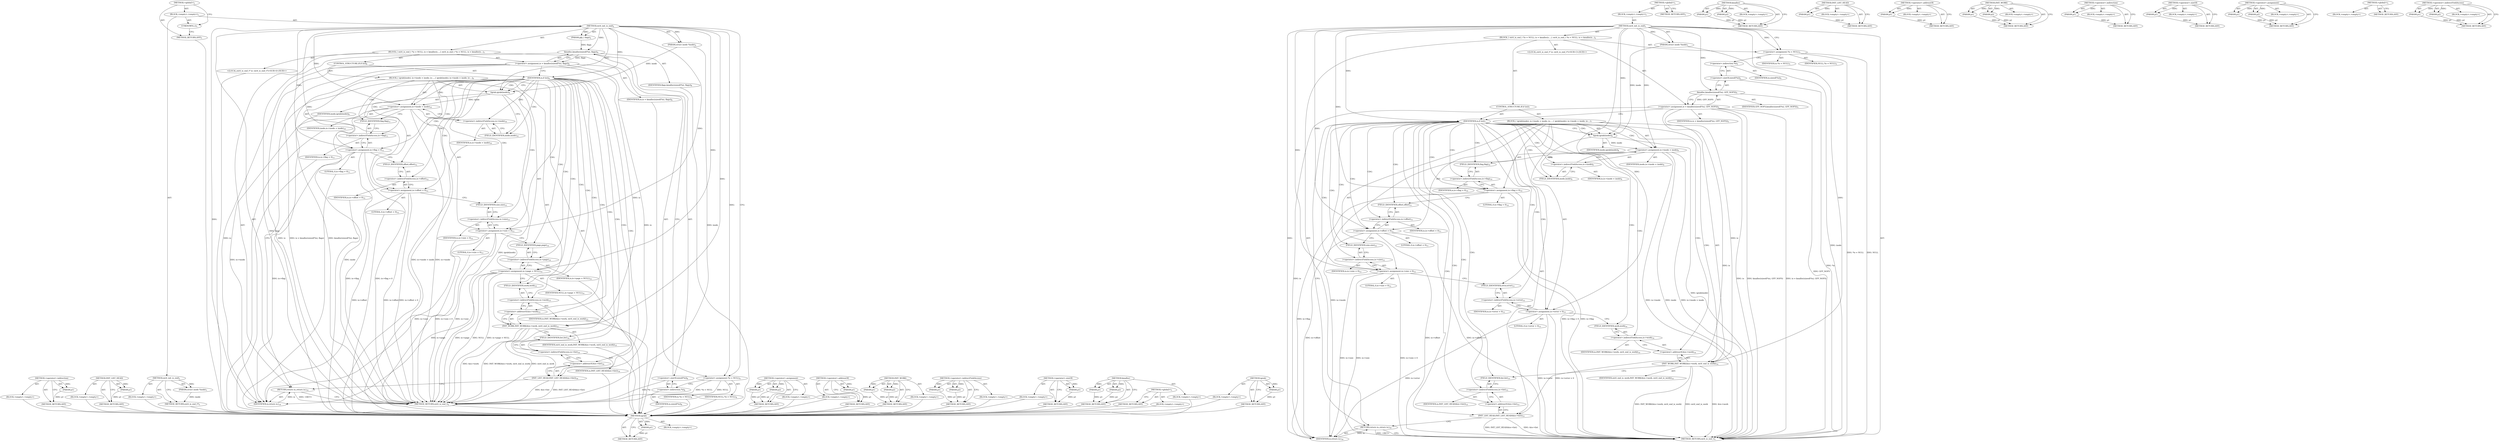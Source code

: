 digraph "igrab" {
vulnerable_106 [label=<(METHOD,igrab)>];
vulnerable_107 [label=<(PARAM,p1)>];
vulnerable_108 [label=<(BLOCK,&lt;empty&gt;,&lt;empty&gt;)>];
vulnerable_109 [label=<(METHOD_RETURN,ANY)>];
vulnerable_6 [label=<(METHOD,&lt;global&gt;)<SUB>1</SUB>>];
vulnerable_7 [label=<(BLOCK,&lt;empty&gt;,&lt;empty&gt;)<SUB>1</SUB>>];
vulnerable_8 [label=<(METHOD,ext4_init_io_end)<SUB>1</SUB>>];
vulnerable_9 [label=<(PARAM,struct inode *inode)<SUB>1</SUB>>];
vulnerable_10 [label=<(BLOCK,{
 	ext4_io_end_t *io = NULL;
 
	io = kmalloc(s...,{
 	ext4_io_end_t *io = NULL;
 
	io = kmalloc(s...)<SUB>2</SUB>>];
vulnerable_11 [label="<(LOCAL,ext4_io_end_t* io: ext4_io_end_t*)<SUB>3</SUB>>"];
vulnerable_12 [label=<(&lt;operator&gt;.assignment,*io = NULL)<SUB>3</SUB>>];
vulnerable_13 [label=<(IDENTIFIER,io,*io = NULL)<SUB>3</SUB>>];
vulnerable_14 [label=<(IDENTIFIER,NULL,*io = NULL)<SUB>3</SUB>>];
vulnerable_15 [label=<(&lt;operator&gt;.assignment,io = kmalloc(sizeof(*io), GFP_NOFS))<SUB>5</SUB>>];
vulnerable_16 [label=<(IDENTIFIER,io,io = kmalloc(sizeof(*io), GFP_NOFS))<SUB>5</SUB>>];
vulnerable_17 [label=<(kmalloc,kmalloc(sizeof(*io), GFP_NOFS))<SUB>5</SUB>>];
vulnerable_18 [label=<(&lt;operator&gt;.sizeOf,sizeof(*io))<SUB>5</SUB>>];
vulnerable_19 [label=<(&lt;operator&gt;.indirection,*io)<SUB>5</SUB>>];
vulnerable_20 [label=<(IDENTIFIER,io,sizeof(*io))<SUB>5</SUB>>];
vulnerable_21 [label=<(IDENTIFIER,GFP_NOFS,kmalloc(sizeof(*io), GFP_NOFS))<SUB>5</SUB>>];
vulnerable_22 [label=<(CONTROL_STRUCTURE,IF,if (io))<SUB>7</SUB>>];
vulnerable_23 [label=<(IDENTIFIER,io,if (io))<SUB>7</SUB>>];
vulnerable_24 [label=<(BLOCK,{
 		igrab(inode);
 		io-&gt;inode = inode;
 		io-...,{
 		igrab(inode);
 		io-&gt;inode = inode;
 		io-...)<SUB>7</SUB>>];
vulnerable_25 [label=<(igrab,igrab(inode))<SUB>8</SUB>>];
vulnerable_26 [label=<(IDENTIFIER,inode,igrab(inode))<SUB>8</SUB>>];
vulnerable_27 [label=<(&lt;operator&gt;.assignment,io-&gt;inode = inode)<SUB>9</SUB>>];
vulnerable_28 [label=<(&lt;operator&gt;.indirectFieldAccess,io-&gt;inode)<SUB>9</SUB>>];
vulnerable_29 [label=<(IDENTIFIER,io,io-&gt;inode = inode)<SUB>9</SUB>>];
vulnerable_30 [label=<(FIELD_IDENTIFIER,inode,inode)<SUB>9</SUB>>];
vulnerable_31 [label=<(IDENTIFIER,inode,io-&gt;inode = inode)<SUB>9</SUB>>];
vulnerable_32 [label=<(&lt;operator&gt;.assignment,io-&gt;flag = 0)<SUB>10</SUB>>];
vulnerable_33 [label=<(&lt;operator&gt;.indirectFieldAccess,io-&gt;flag)<SUB>10</SUB>>];
vulnerable_34 [label=<(IDENTIFIER,io,io-&gt;flag = 0)<SUB>10</SUB>>];
vulnerable_35 [label=<(FIELD_IDENTIFIER,flag,flag)<SUB>10</SUB>>];
vulnerable_36 [label=<(LITERAL,0,io-&gt;flag = 0)<SUB>10</SUB>>];
vulnerable_37 [label=<(&lt;operator&gt;.assignment,io-&gt;offset = 0)<SUB>11</SUB>>];
vulnerable_38 [label=<(&lt;operator&gt;.indirectFieldAccess,io-&gt;offset)<SUB>11</SUB>>];
vulnerable_39 [label=<(IDENTIFIER,io,io-&gt;offset = 0)<SUB>11</SUB>>];
vulnerable_40 [label=<(FIELD_IDENTIFIER,offset,offset)<SUB>11</SUB>>];
vulnerable_41 [label=<(LITERAL,0,io-&gt;offset = 0)<SUB>11</SUB>>];
vulnerable_42 [label=<(&lt;operator&gt;.assignment,io-&gt;size = 0)<SUB>12</SUB>>];
vulnerable_43 [label=<(&lt;operator&gt;.indirectFieldAccess,io-&gt;size)<SUB>12</SUB>>];
vulnerable_44 [label=<(IDENTIFIER,io,io-&gt;size = 0)<SUB>12</SUB>>];
vulnerable_45 [label=<(FIELD_IDENTIFIER,size,size)<SUB>12</SUB>>];
vulnerable_46 [label=<(LITERAL,0,io-&gt;size = 0)<SUB>12</SUB>>];
vulnerable_47 [label=<(&lt;operator&gt;.assignment,io-&gt;error = 0)<SUB>13</SUB>>];
vulnerable_48 [label=<(&lt;operator&gt;.indirectFieldAccess,io-&gt;error)<SUB>13</SUB>>];
vulnerable_49 [label=<(IDENTIFIER,io,io-&gt;error = 0)<SUB>13</SUB>>];
vulnerable_50 [label=<(FIELD_IDENTIFIER,error,error)<SUB>13</SUB>>];
vulnerable_51 [label=<(LITERAL,0,io-&gt;error = 0)<SUB>13</SUB>>];
vulnerable_52 [label=<(INIT_WORK,INIT_WORK(&amp;io-&gt;work, ext4_end_io_work))<SUB>14</SUB>>];
vulnerable_53 [label=<(&lt;operator&gt;.addressOf,&amp;io-&gt;work)<SUB>14</SUB>>];
vulnerable_54 [label=<(&lt;operator&gt;.indirectFieldAccess,io-&gt;work)<SUB>14</SUB>>];
vulnerable_55 [label=<(IDENTIFIER,io,INIT_WORK(&amp;io-&gt;work, ext4_end_io_work))<SUB>14</SUB>>];
vulnerable_56 [label=<(FIELD_IDENTIFIER,work,work)<SUB>14</SUB>>];
vulnerable_57 [label=<(IDENTIFIER,ext4_end_io_work,INIT_WORK(&amp;io-&gt;work, ext4_end_io_work))<SUB>14</SUB>>];
vulnerable_58 [label=<(INIT_LIST_HEAD,INIT_LIST_HEAD(&amp;io-&gt;list))<SUB>15</SUB>>];
vulnerable_59 [label=<(&lt;operator&gt;.addressOf,&amp;io-&gt;list)<SUB>15</SUB>>];
vulnerable_60 [label=<(&lt;operator&gt;.indirectFieldAccess,io-&gt;list)<SUB>15</SUB>>];
vulnerable_61 [label=<(IDENTIFIER,io,INIT_LIST_HEAD(&amp;io-&gt;list))<SUB>15</SUB>>];
vulnerable_62 [label=<(FIELD_IDENTIFIER,list,list)<SUB>15</SUB>>];
vulnerable_63 [label=<(RETURN,return io;,return io;)<SUB>18</SUB>>];
vulnerable_64 [label=<(IDENTIFIER,io,return io;)<SUB>18</SUB>>];
vulnerable_65 [label=<(METHOD_RETURN,ext4_io_end_t)<SUB>1</SUB>>];
vulnerable_67 [label=<(METHOD_RETURN,ANY)<SUB>1</SUB>>];
vulnerable_93 [label=<(METHOD,kmalloc)>];
vulnerable_94 [label=<(PARAM,p1)>];
vulnerable_95 [label=<(PARAM,p2)>];
vulnerable_96 [label=<(BLOCK,&lt;empty&gt;,&lt;empty&gt;)>];
vulnerable_97 [label=<(METHOD_RETURN,ANY)>];
vulnerable_124 [label=<(METHOD,INIT_LIST_HEAD)>];
vulnerable_125 [label=<(PARAM,p1)>];
vulnerable_126 [label=<(BLOCK,&lt;empty&gt;,&lt;empty&gt;)>];
vulnerable_127 [label=<(METHOD_RETURN,ANY)>];
vulnerable_120 [label=<(METHOD,&lt;operator&gt;.addressOf)>];
vulnerable_121 [label=<(PARAM,p1)>];
vulnerable_122 [label=<(BLOCK,&lt;empty&gt;,&lt;empty&gt;)>];
vulnerable_123 [label=<(METHOD_RETURN,ANY)>];
vulnerable_115 [label=<(METHOD,INIT_WORK)>];
vulnerable_116 [label=<(PARAM,p1)>];
vulnerable_117 [label=<(PARAM,p2)>];
vulnerable_118 [label=<(BLOCK,&lt;empty&gt;,&lt;empty&gt;)>];
vulnerable_119 [label=<(METHOD_RETURN,ANY)>];
vulnerable_102 [label=<(METHOD,&lt;operator&gt;.indirection)>];
vulnerable_103 [label=<(PARAM,p1)>];
vulnerable_104 [label=<(BLOCK,&lt;empty&gt;,&lt;empty&gt;)>];
vulnerable_105 [label=<(METHOD_RETURN,ANY)>];
vulnerable_98 [label=<(METHOD,&lt;operator&gt;.sizeOf)>];
vulnerable_99 [label=<(PARAM,p1)>];
vulnerable_100 [label=<(BLOCK,&lt;empty&gt;,&lt;empty&gt;)>];
vulnerable_101 [label=<(METHOD_RETURN,ANY)>];
vulnerable_88 [label=<(METHOD,&lt;operator&gt;.assignment)>];
vulnerable_89 [label=<(PARAM,p1)>];
vulnerable_90 [label=<(PARAM,p2)>];
vulnerable_91 [label=<(BLOCK,&lt;empty&gt;,&lt;empty&gt;)>];
vulnerable_92 [label=<(METHOD_RETURN,ANY)>];
vulnerable_82 [label=<(METHOD,&lt;global&gt;)<SUB>1</SUB>>];
vulnerable_83 [label=<(BLOCK,&lt;empty&gt;,&lt;empty&gt;)>];
vulnerable_84 [label=<(METHOD_RETURN,ANY)>];
vulnerable_110 [label=<(METHOD,&lt;operator&gt;.indirectFieldAccess)>];
vulnerable_111 [label=<(PARAM,p1)>];
vulnerable_112 [label=<(PARAM,p2)>];
vulnerable_113 [label=<(BLOCK,&lt;empty&gt;,&lt;empty&gt;)>];
vulnerable_114 [label=<(METHOD_RETURN,ANY)>];
fixed_111 [label=<(METHOD,&lt;operator&gt;.indirection)>];
fixed_112 [label=<(PARAM,p1)>];
fixed_113 [label=<(BLOCK,&lt;empty&gt;,&lt;empty&gt;)>];
fixed_114 [label=<(METHOD_RETURN,ANY)>];
fixed_133 [label=<(METHOD,INIT_LIST_HEAD)>];
fixed_134 [label=<(PARAM,p1)>];
fixed_135 [label=<(BLOCK,&lt;empty&gt;,&lt;empty&gt;)>];
fixed_136 [label=<(METHOD_RETURN,ANY)>];
fixed_6 [label=<(METHOD,&lt;global&gt;)<SUB>1</SUB>>];
fixed_7 [label=<(BLOCK,&lt;empty&gt;,&lt;empty&gt;)<SUB>1</SUB>>];
fixed_8 [label=<(METHOD,ext4_init_io_end)<SUB>1</SUB>>];
fixed_9 [label=<(PARAM,struct inode *inode)<SUB>1</SUB>>];
fixed_10 [label=<(BLOCK,&lt;empty&gt;,&lt;empty&gt;)>];
fixed_11 [label=<(METHOD_RETURN,ext4_io_end_t*)<SUB>1</SUB>>];
fixed_13 [label=<(UNKNOWN,),))<SUB>1</SUB>>];
fixed_14 [label=<(METHOD,ext4_init_io_end)<SUB>2</SUB>>];
fixed_15 [label=<(PARAM,struct inode *inode)<SUB>2</SUB>>];
fixed_16 [label=<(PARAM,gfp_t flags)<SUB>2</SUB>>];
fixed_17 [label=<(BLOCK,{
 	ext4_io_end_t *io = NULL;
 
	io = kmalloc(s...,{
 	ext4_io_end_t *io = NULL;
 
	io = kmalloc(s...)<SUB>3</SUB>>];
fixed_18 [label="<(LOCAL,ext4_io_end_t* io: ext4_io_end_t*)<SUB>4</SUB>>"];
fixed_19 [label=<(&lt;operator&gt;.assignment,*io = NULL)<SUB>4</SUB>>];
fixed_20 [label=<(IDENTIFIER,io,*io = NULL)<SUB>4</SUB>>];
fixed_21 [label=<(IDENTIFIER,NULL,*io = NULL)<SUB>4</SUB>>];
fixed_22 [label=<(&lt;operator&gt;.assignment,io = kmalloc(sizeof(*io), flags))<SUB>6</SUB>>];
fixed_23 [label=<(IDENTIFIER,io,io = kmalloc(sizeof(*io), flags))<SUB>6</SUB>>];
fixed_24 [label=<(kmalloc,kmalloc(sizeof(*io), flags))<SUB>6</SUB>>];
fixed_25 [label=<(&lt;operator&gt;.sizeOf,sizeof(*io))<SUB>6</SUB>>];
fixed_26 [label=<(&lt;operator&gt;.indirection,*io)<SUB>6</SUB>>];
fixed_27 [label=<(IDENTIFIER,io,sizeof(*io))<SUB>6</SUB>>];
fixed_28 [label=<(IDENTIFIER,flags,kmalloc(sizeof(*io), flags))<SUB>6</SUB>>];
fixed_29 [label=<(CONTROL_STRUCTURE,IF,if (io))<SUB>8</SUB>>];
fixed_30 [label=<(IDENTIFIER,io,if (io))<SUB>8</SUB>>];
fixed_31 [label=<(BLOCK,{
 		igrab(inode);
 		io-&gt;inode = inode;
 		io-...,{
 		igrab(inode);
 		io-&gt;inode = inode;
 		io-...)<SUB>8</SUB>>];
fixed_32 [label=<(igrab,igrab(inode))<SUB>9</SUB>>];
fixed_33 [label=<(IDENTIFIER,inode,igrab(inode))<SUB>9</SUB>>];
fixed_34 [label=<(&lt;operator&gt;.assignment,io-&gt;inode = inode)<SUB>10</SUB>>];
fixed_35 [label=<(&lt;operator&gt;.indirectFieldAccess,io-&gt;inode)<SUB>10</SUB>>];
fixed_36 [label=<(IDENTIFIER,io,io-&gt;inode = inode)<SUB>10</SUB>>];
fixed_37 [label=<(FIELD_IDENTIFIER,inode,inode)<SUB>10</SUB>>];
fixed_38 [label=<(IDENTIFIER,inode,io-&gt;inode = inode)<SUB>10</SUB>>];
fixed_39 [label=<(&lt;operator&gt;.assignment,io-&gt;flag = 0)<SUB>11</SUB>>];
fixed_40 [label=<(&lt;operator&gt;.indirectFieldAccess,io-&gt;flag)<SUB>11</SUB>>];
fixed_41 [label=<(IDENTIFIER,io,io-&gt;flag = 0)<SUB>11</SUB>>];
fixed_42 [label=<(FIELD_IDENTIFIER,flag,flag)<SUB>11</SUB>>];
fixed_43 [label=<(LITERAL,0,io-&gt;flag = 0)<SUB>11</SUB>>];
fixed_44 [label=<(&lt;operator&gt;.assignment,io-&gt;offset = 0)<SUB>12</SUB>>];
fixed_45 [label=<(&lt;operator&gt;.indirectFieldAccess,io-&gt;offset)<SUB>12</SUB>>];
fixed_46 [label=<(IDENTIFIER,io,io-&gt;offset = 0)<SUB>12</SUB>>];
fixed_47 [label=<(FIELD_IDENTIFIER,offset,offset)<SUB>12</SUB>>];
fixed_48 [label=<(LITERAL,0,io-&gt;offset = 0)<SUB>12</SUB>>];
fixed_49 [label=<(&lt;operator&gt;.assignment,io-&gt;size = 0)<SUB>13</SUB>>];
fixed_50 [label=<(&lt;operator&gt;.indirectFieldAccess,io-&gt;size)<SUB>13</SUB>>];
fixed_51 [label=<(IDENTIFIER,io,io-&gt;size = 0)<SUB>13</SUB>>];
fixed_52 [label=<(FIELD_IDENTIFIER,size,size)<SUB>13</SUB>>];
fixed_53 [label=<(LITERAL,0,io-&gt;size = 0)<SUB>13</SUB>>];
fixed_54 [label=<(&lt;operator&gt;.assignment,io-&gt;page = NULL)<SUB>14</SUB>>];
fixed_55 [label=<(&lt;operator&gt;.indirectFieldAccess,io-&gt;page)<SUB>14</SUB>>];
fixed_56 [label=<(IDENTIFIER,io,io-&gt;page = NULL)<SUB>14</SUB>>];
fixed_57 [label=<(FIELD_IDENTIFIER,page,page)<SUB>14</SUB>>];
fixed_58 [label=<(IDENTIFIER,NULL,io-&gt;page = NULL)<SUB>14</SUB>>];
fixed_59 [label=<(INIT_WORK,INIT_WORK(&amp;io-&gt;work, ext4_end_io_work))<SUB>15</SUB>>];
fixed_60 [label=<(&lt;operator&gt;.addressOf,&amp;io-&gt;work)<SUB>15</SUB>>];
fixed_61 [label=<(&lt;operator&gt;.indirectFieldAccess,io-&gt;work)<SUB>15</SUB>>];
fixed_62 [label=<(IDENTIFIER,io,INIT_WORK(&amp;io-&gt;work, ext4_end_io_work))<SUB>15</SUB>>];
fixed_63 [label=<(FIELD_IDENTIFIER,work,work)<SUB>15</SUB>>];
fixed_64 [label=<(IDENTIFIER,ext4_end_io_work,INIT_WORK(&amp;io-&gt;work, ext4_end_io_work))<SUB>15</SUB>>];
fixed_65 [label=<(INIT_LIST_HEAD,INIT_LIST_HEAD(&amp;io-&gt;list))<SUB>16</SUB>>];
fixed_66 [label=<(&lt;operator&gt;.addressOf,&amp;io-&gt;list)<SUB>16</SUB>>];
fixed_67 [label=<(&lt;operator&gt;.indirectFieldAccess,io-&gt;list)<SUB>16</SUB>>];
fixed_68 [label=<(IDENTIFIER,io,INIT_LIST_HEAD(&amp;io-&gt;list))<SUB>16</SUB>>];
fixed_69 [label=<(FIELD_IDENTIFIER,list,list)<SUB>16</SUB>>];
fixed_70 [label=<(RETURN,return io;,return io;)<SUB>19</SUB>>];
fixed_71 [label=<(IDENTIFIER,io,return io;)<SUB>19</SUB>>];
fixed_72 [label=<(METHOD_RETURN,ext4_io_end_t)<SUB>2</SUB>>];
fixed_74 [label=<(METHOD_RETURN,ANY)<SUB>1</SUB>>];
fixed_97 [label=<(METHOD,&lt;operator&gt;.assignment)>];
fixed_98 [label=<(PARAM,p1)>];
fixed_99 [label=<(PARAM,p2)>];
fixed_100 [label=<(BLOCK,&lt;empty&gt;,&lt;empty&gt;)>];
fixed_101 [label=<(METHOD_RETURN,ANY)>];
fixed_129 [label=<(METHOD,&lt;operator&gt;.addressOf)>];
fixed_130 [label=<(PARAM,p1)>];
fixed_131 [label=<(BLOCK,&lt;empty&gt;,&lt;empty&gt;)>];
fixed_132 [label=<(METHOD_RETURN,ANY)>];
fixed_124 [label=<(METHOD,INIT_WORK)>];
fixed_125 [label=<(PARAM,p1)>];
fixed_126 [label=<(PARAM,p2)>];
fixed_127 [label=<(BLOCK,&lt;empty&gt;,&lt;empty&gt;)>];
fixed_128 [label=<(METHOD_RETURN,ANY)>];
fixed_119 [label=<(METHOD,&lt;operator&gt;.indirectFieldAccess)>];
fixed_120 [label=<(PARAM,p1)>];
fixed_121 [label=<(PARAM,p2)>];
fixed_122 [label=<(BLOCK,&lt;empty&gt;,&lt;empty&gt;)>];
fixed_123 [label=<(METHOD_RETURN,ANY)>];
fixed_107 [label=<(METHOD,&lt;operator&gt;.sizeOf)>];
fixed_108 [label=<(PARAM,p1)>];
fixed_109 [label=<(BLOCK,&lt;empty&gt;,&lt;empty&gt;)>];
fixed_110 [label=<(METHOD_RETURN,ANY)>];
fixed_102 [label=<(METHOD,kmalloc)>];
fixed_103 [label=<(PARAM,p1)>];
fixed_104 [label=<(PARAM,p2)>];
fixed_105 [label=<(BLOCK,&lt;empty&gt;,&lt;empty&gt;)>];
fixed_106 [label=<(METHOD_RETURN,ANY)>];
fixed_91 [label=<(METHOD,&lt;global&gt;)<SUB>1</SUB>>];
fixed_92 [label=<(BLOCK,&lt;empty&gt;,&lt;empty&gt;)>];
fixed_93 [label=<(METHOD_RETURN,ANY)>];
fixed_115 [label=<(METHOD,igrab)>];
fixed_116 [label=<(PARAM,p1)>];
fixed_117 [label=<(BLOCK,&lt;empty&gt;,&lt;empty&gt;)>];
fixed_118 [label=<(METHOD_RETURN,ANY)>];
vulnerable_106 -> vulnerable_107  [key=0, label="AST: "];
vulnerable_106 -> vulnerable_107  [key=1, label="DDG: "];
vulnerable_106 -> vulnerable_108  [key=0, label="AST: "];
vulnerable_106 -> vulnerable_109  [key=0, label="AST: "];
vulnerable_106 -> vulnerable_109  [key=1, label="CFG: "];
vulnerable_107 -> vulnerable_109  [key=0, label="DDG: p1"];
vulnerable_6 -> vulnerable_7  [key=0, label="AST: "];
vulnerable_6 -> vulnerable_67  [key=0, label="AST: "];
vulnerable_6 -> vulnerable_67  [key=1, label="CFG: "];
vulnerable_7 -> vulnerable_8  [key=0, label="AST: "];
vulnerable_8 -> vulnerable_9  [key=0, label="AST: "];
vulnerable_8 -> vulnerable_9  [key=1, label="DDG: "];
vulnerable_8 -> vulnerable_10  [key=0, label="AST: "];
vulnerable_8 -> vulnerable_65  [key=0, label="AST: "];
vulnerable_8 -> vulnerable_12  [key=0, label="CFG: "];
vulnerable_8 -> vulnerable_12  [key=1, label="DDG: "];
vulnerable_8 -> vulnerable_23  [key=0, label="DDG: "];
vulnerable_8 -> vulnerable_64  [key=0, label="DDG: "];
vulnerable_8 -> vulnerable_17  [key=0, label="DDG: "];
vulnerable_8 -> vulnerable_27  [key=0, label="DDG: "];
vulnerable_8 -> vulnerable_32  [key=0, label="DDG: "];
vulnerable_8 -> vulnerable_37  [key=0, label="DDG: "];
vulnerable_8 -> vulnerable_42  [key=0, label="DDG: "];
vulnerable_8 -> vulnerable_47  [key=0, label="DDG: "];
vulnerable_8 -> vulnerable_25  [key=0, label="DDG: "];
vulnerable_8 -> vulnerable_52  [key=0, label="DDG: "];
vulnerable_9 -> vulnerable_65  [key=0, label="DDG: inode"];
vulnerable_9 -> vulnerable_25  [key=0, label="DDG: inode"];
vulnerable_10 -> vulnerable_11  [key=0, label="AST: "];
vulnerable_10 -> vulnerable_12  [key=0, label="AST: "];
vulnerable_10 -> vulnerable_15  [key=0, label="AST: "];
vulnerable_10 -> vulnerable_22  [key=0, label="AST: "];
vulnerable_10 -> vulnerable_63  [key=0, label="AST: "];
vulnerable_12 -> vulnerable_13  [key=0, label="AST: "];
vulnerable_12 -> vulnerable_14  [key=0, label="AST: "];
vulnerable_12 -> vulnerable_19  [key=0, label="CFG: "];
vulnerable_12 -> vulnerable_65  [key=0, label="DDG: *io = NULL"];
vulnerable_12 -> vulnerable_65  [key=1, label="DDG: NULL"];
vulnerable_15 -> vulnerable_16  [key=0, label="AST: "];
vulnerable_15 -> vulnerable_17  [key=0, label="AST: "];
vulnerable_15 -> vulnerable_23  [key=0, label="CFG: "];
vulnerable_15 -> vulnerable_65  [key=0, label="DDG: io"];
vulnerable_15 -> vulnerable_65  [key=1, label="DDG: kmalloc(sizeof(*io), GFP_NOFS)"];
vulnerable_15 -> vulnerable_65  [key=2, label="DDG: io = kmalloc(sizeof(*io), GFP_NOFS)"];
vulnerable_15 -> vulnerable_64  [key=0, label="DDG: io"];
vulnerable_15 -> vulnerable_52  [key=0, label="DDG: io"];
vulnerable_15 -> vulnerable_58  [key=0, label="DDG: io"];
vulnerable_17 -> vulnerable_18  [key=0, label="AST: "];
vulnerable_17 -> vulnerable_21  [key=0, label="AST: "];
vulnerable_17 -> vulnerable_15  [key=0, label="CFG: "];
vulnerable_17 -> vulnerable_15  [key=1, label="DDG: GFP_NOFS"];
vulnerable_17 -> vulnerable_65  [key=0, label="DDG: GFP_NOFS"];
vulnerable_18 -> vulnerable_19  [key=0, label="AST: "];
vulnerable_18 -> vulnerable_17  [key=0, label="CFG: "];
vulnerable_18 -> vulnerable_65  [key=0, label="DDG: *io"];
vulnerable_19 -> vulnerable_20  [key=0, label="AST: "];
vulnerable_19 -> vulnerable_18  [key=0, label="CFG: "];
vulnerable_22 -> vulnerable_23  [key=0, label="AST: "];
vulnerable_22 -> vulnerable_24  [key=0, label="AST: "];
vulnerable_23 -> vulnerable_25  [key=0, label="CFG: "];
vulnerable_23 -> vulnerable_25  [key=1, label="CDG: "];
vulnerable_23 -> vulnerable_63  [key=0, label="CFG: "];
vulnerable_23 -> vulnerable_47  [key=0, label="CDG: "];
vulnerable_23 -> vulnerable_30  [key=0, label="CDG: "];
vulnerable_23 -> vulnerable_48  [key=0, label="CDG: "];
vulnerable_23 -> vulnerable_32  [key=0, label="CDG: "];
vulnerable_23 -> vulnerable_58  [key=0, label="CDG: "];
vulnerable_23 -> vulnerable_60  [key=0, label="CDG: "];
vulnerable_23 -> vulnerable_33  [key=0, label="CDG: "];
vulnerable_23 -> vulnerable_42  [key=0, label="CDG: "];
vulnerable_23 -> vulnerable_28  [key=0, label="CDG: "];
vulnerable_23 -> vulnerable_52  [key=0, label="CDG: "];
vulnerable_23 -> vulnerable_37  [key=0, label="CDG: "];
vulnerable_23 -> vulnerable_53  [key=0, label="CDG: "];
vulnerable_23 -> vulnerable_38  [key=0, label="CDG: "];
vulnerable_23 -> vulnerable_56  [key=0, label="CDG: "];
vulnerable_23 -> vulnerable_45  [key=0, label="CDG: "];
vulnerable_23 -> vulnerable_27  [key=0, label="CDG: "];
vulnerable_23 -> vulnerable_40  [key=0, label="CDG: "];
vulnerable_23 -> vulnerable_50  [key=0, label="CDG: "];
vulnerable_23 -> vulnerable_59  [key=0, label="CDG: "];
vulnerable_23 -> vulnerable_35  [key=0, label="CDG: "];
vulnerable_23 -> vulnerable_54  [key=0, label="CDG: "];
vulnerable_23 -> vulnerable_62  [key=0, label="CDG: "];
vulnerable_23 -> vulnerable_43  [key=0, label="CDG: "];
vulnerable_24 -> vulnerable_25  [key=0, label="AST: "];
vulnerable_24 -> vulnerable_27  [key=0, label="AST: "];
vulnerable_24 -> vulnerable_32  [key=0, label="AST: "];
vulnerable_24 -> vulnerable_37  [key=0, label="AST: "];
vulnerable_24 -> vulnerable_42  [key=0, label="AST: "];
vulnerable_24 -> vulnerable_47  [key=0, label="AST: "];
vulnerable_24 -> vulnerable_52  [key=0, label="AST: "];
vulnerable_24 -> vulnerable_58  [key=0, label="AST: "];
vulnerable_25 -> vulnerable_26  [key=0, label="AST: "];
vulnerable_25 -> vulnerable_30  [key=0, label="CFG: "];
vulnerable_25 -> vulnerable_65  [key=0, label="DDG: igrab(inode)"];
vulnerable_25 -> vulnerable_27  [key=0, label="DDG: inode"];
vulnerable_27 -> vulnerable_28  [key=0, label="AST: "];
vulnerable_27 -> vulnerable_31  [key=0, label="AST: "];
vulnerable_27 -> vulnerable_35  [key=0, label="CFG: "];
vulnerable_27 -> vulnerable_65  [key=0, label="DDG: io-&gt;inode"];
vulnerable_27 -> vulnerable_65  [key=1, label="DDG: inode"];
vulnerable_27 -> vulnerable_65  [key=2, label="DDG: io-&gt;inode = inode"];
vulnerable_27 -> vulnerable_64  [key=0, label="DDG: io-&gt;inode"];
vulnerable_28 -> vulnerable_29  [key=0, label="AST: "];
vulnerable_28 -> vulnerable_30  [key=0, label="AST: "];
vulnerable_28 -> vulnerable_27  [key=0, label="CFG: "];
vulnerable_30 -> vulnerable_28  [key=0, label="CFG: "];
vulnerable_32 -> vulnerable_33  [key=0, label="AST: "];
vulnerable_32 -> vulnerable_36  [key=0, label="AST: "];
vulnerable_32 -> vulnerable_40  [key=0, label="CFG: "];
vulnerable_32 -> vulnerable_65  [key=0, label="DDG: io-&gt;flag"];
vulnerable_32 -> vulnerable_65  [key=1, label="DDG: io-&gt;flag = 0"];
vulnerable_32 -> vulnerable_64  [key=0, label="DDG: io-&gt;flag"];
vulnerable_33 -> vulnerable_34  [key=0, label="AST: "];
vulnerable_33 -> vulnerable_35  [key=0, label="AST: "];
vulnerable_33 -> vulnerable_32  [key=0, label="CFG: "];
vulnerable_35 -> vulnerable_33  [key=0, label="CFG: "];
vulnerable_37 -> vulnerable_38  [key=0, label="AST: "];
vulnerable_37 -> vulnerable_41  [key=0, label="AST: "];
vulnerable_37 -> vulnerable_45  [key=0, label="CFG: "];
vulnerable_37 -> vulnerable_65  [key=0, label="DDG: io-&gt;offset"];
vulnerable_37 -> vulnerable_65  [key=1, label="DDG: io-&gt;offset = 0"];
vulnerable_37 -> vulnerable_64  [key=0, label="DDG: io-&gt;offset"];
vulnerable_38 -> vulnerable_39  [key=0, label="AST: "];
vulnerable_38 -> vulnerable_40  [key=0, label="AST: "];
vulnerable_38 -> vulnerable_37  [key=0, label="CFG: "];
vulnerable_40 -> vulnerable_38  [key=0, label="CFG: "];
vulnerable_42 -> vulnerable_43  [key=0, label="AST: "];
vulnerable_42 -> vulnerable_46  [key=0, label="AST: "];
vulnerable_42 -> vulnerable_50  [key=0, label="CFG: "];
vulnerable_42 -> vulnerable_65  [key=0, label="DDG: io-&gt;size"];
vulnerable_42 -> vulnerable_65  [key=1, label="DDG: io-&gt;size = 0"];
vulnerable_42 -> vulnerable_64  [key=0, label="DDG: io-&gt;size"];
vulnerable_43 -> vulnerable_44  [key=0, label="AST: "];
vulnerable_43 -> vulnerable_45  [key=0, label="AST: "];
vulnerable_43 -> vulnerable_42  [key=0, label="CFG: "];
vulnerable_45 -> vulnerable_43  [key=0, label="CFG: "];
vulnerable_47 -> vulnerable_48  [key=0, label="AST: "];
vulnerable_47 -> vulnerable_51  [key=0, label="AST: "];
vulnerable_47 -> vulnerable_56  [key=0, label="CFG: "];
vulnerable_47 -> vulnerable_65  [key=0, label="DDG: io-&gt;error"];
vulnerable_47 -> vulnerable_65  [key=1, label="DDG: io-&gt;error = 0"];
vulnerable_47 -> vulnerable_64  [key=0, label="DDG: io-&gt;error"];
vulnerable_48 -> vulnerable_49  [key=0, label="AST: "];
vulnerable_48 -> vulnerable_50  [key=0, label="AST: "];
vulnerable_48 -> vulnerable_47  [key=0, label="CFG: "];
vulnerable_50 -> vulnerable_48  [key=0, label="CFG: "];
vulnerable_52 -> vulnerable_53  [key=0, label="AST: "];
vulnerable_52 -> vulnerable_57  [key=0, label="AST: "];
vulnerable_52 -> vulnerable_62  [key=0, label="CFG: "];
vulnerable_52 -> vulnerable_65  [key=0, label="DDG: &amp;io-&gt;work"];
vulnerable_52 -> vulnerable_65  [key=1, label="DDG: INIT_WORK(&amp;io-&gt;work, ext4_end_io_work)"];
vulnerable_52 -> vulnerable_65  [key=2, label="DDG: ext4_end_io_work"];
vulnerable_53 -> vulnerable_54  [key=0, label="AST: "];
vulnerable_53 -> vulnerable_52  [key=0, label="CFG: "];
vulnerable_54 -> vulnerable_55  [key=0, label="AST: "];
vulnerable_54 -> vulnerable_56  [key=0, label="AST: "];
vulnerable_54 -> vulnerable_53  [key=0, label="CFG: "];
vulnerable_56 -> vulnerable_54  [key=0, label="CFG: "];
vulnerable_58 -> vulnerable_59  [key=0, label="AST: "];
vulnerable_58 -> vulnerable_63  [key=0, label="CFG: "];
vulnerable_58 -> vulnerable_65  [key=0, label="DDG: &amp;io-&gt;list"];
vulnerable_58 -> vulnerable_65  [key=1, label="DDG: INIT_LIST_HEAD(&amp;io-&gt;list)"];
vulnerable_59 -> vulnerable_60  [key=0, label="AST: "];
vulnerable_59 -> vulnerable_58  [key=0, label="CFG: "];
vulnerable_60 -> vulnerable_61  [key=0, label="AST: "];
vulnerable_60 -> vulnerable_62  [key=0, label="AST: "];
vulnerable_60 -> vulnerable_59  [key=0, label="CFG: "];
vulnerable_62 -> vulnerable_60  [key=0, label="CFG: "];
vulnerable_63 -> vulnerable_64  [key=0, label="AST: "];
vulnerable_63 -> vulnerable_65  [key=0, label="CFG: "];
vulnerable_63 -> vulnerable_65  [key=1, label="DDG: &lt;RET&gt;"];
vulnerable_64 -> vulnerable_63  [key=0, label="DDG: io"];
vulnerable_93 -> vulnerable_94  [key=0, label="AST: "];
vulnerable_93 -> vulnerable_94  [key=1, label="DDG: "];
vulnerable_93 -> vulnerable_96  [key=0, label="AST: "];
vulnerable_93 -> vulnerable_95  [key=0, label="AST: "];
vulnerable_93 -> vulnerable_95  [key=1, label="DDG: "];
vulnerable_93 -> vulnerable_97  [key=0, label="AST: "];
vulnerable_93 -> vulnerable_97  [key=1, label="CFG: "];
vulnerable_94 -> vulnerable_97  [key=0, label="DDG: p1"];
vulnerable_95 -> vulnerable_97  [key=0, label="DDG: p2"];
vulnerable_124 -> vulnerable_125  [key=0, label="AST: "];
vulnerable_124 -> vulnerable_125  [key=1, label="DDG: "];
vulnerable_124 -> vulnerable_126  [key=0, label="AST: "];
vulnerable_124 -> vulnerable_127  [key=0, label="AST: "];
vulnerable_124 -> vulnerable_127  [key=1, label="CFG: "];
vulnerable_125 -> vulnerable_127  [key=0, label="DDG: p1"];
vulnerable_120 -> vulnerable_121  [key=0, label="AST: "];
vulnerable_120 -> vulnerable_121  [key=1, label="DDG: "];
vulnerable_120 -> vulnerable_122  [key=0, label="AST: "];
vulnerable_120 -> vulnerable_123  [key=0, label="AST: "];
vulnerable_120 -> vulnerable_123  [key=1, label="CFG: "];
vulnerable_121 -> vulnerable_123  [key=0, label="DDG: p1"];
vulnerable_115 -> vulnerable_116  [key=0, label="AST: "];
vulnerable_115 -> vulnerable_116  [key=1, label="DDG: "];
vulnerable_115 -> vulnerable_118  [key=0, label="AST: "];
vulnerable_115 -> vulnerable_117  [key=0, label="AST: "];
vulnerable_115 -> vulnerable_117  [key=1, label="DDG: "];
vulnerable_115 -> vulnerable_119  [key=0, label="AST: "];
vulnerable_115 -> vulnerable_119  [key=1, label="CFG: "];
vulnerable_116 -> vulnerable_119  [key=0, label="DDG: p1"];
vulnerable_117 -> vulnerable_119  [key=0, label="DDG: p2"];
vulnerable_102 -> vulnerable_103  [key=0, label="AST: "];
vulnerable_102 -> vulnerable_103  [key=1, label="DDG: "];
vulnerable_102 -> vulnerable_104  [key=0, label="AST: "];
vulnerable_102 -> vulnerable_105  [key=0, label="AST: "];
vulnerable_102 -> vulnerable_105  [key=1, label="CFG: "];
vulnerable_103 -> vulnerable_105  [key=0, label="DDG: p1"];
vulnerable_98 -> vulnerable_99  [key=0, label="AST: "];
vulnerable_98 -> vulnerable_99  [key=1, label="DDG: "];
vulnerable_98 -> vulnerable_100  [key=0, label="AST: "];
vulnerable_98 -> vulnerable_101  [key=0, label="AST: "];
vulnerable_98 -> vulnerable_101  [key=1, label="CFG: "];
vulnerable_99 -> vulnerable_101  [key=0, label="DDG: p1"];
vulnerable_88 -> vulnerable_89  [key=0, label="AST: "];
vulnerable_88 -> vulnerable_89  [key=1, label="DDG: "];
vulnerable_88 -> vulnerable_91  [key=0, label="AST: "];
vulnerable_88 -> vulnerable_90  [key=0, label="AST: "];
vulnerable_88 -> vulnerable_90  [key=1, label="DDG: "];
vulnerable_88 -> vulnerable_92  [key=0, label="AST: "];
vulnerable_88 -> vulnerable_92  [key=1, label="CFG: "];
vulnerable_89 -> vulnerable_92  [key=0, label="DDG: p1"];
vulnerable_90 -> vulnerable_92  [key=0, label="DDG: p2"];
vulnerable_82 -> vulnerable_83  [key=0, label="AST: "];
vulnerable_82 -> vulnerable_84  [key=0, label="AST: "];
vulnerable_82 -> vulnerable_84  [key=1, label="CFG: "];
vulnerable_110 -> vulnerable_111  [key=0, label="AST: "];
vulnerable_110 -> vulnerable_111  [key=1, label="DDG: "];
vulnerable_110 -> vulnerable_113  [key=0, label="AST: "];
vulnerable_110 -> vulnerable_112  [key=0, label="AST: "];
vulnerable_110 -> vulnerable_112  [key=1, label="DDG: "];
vulnerable_110 -> vulnerable_114  [key=0, label="AST: "];
vulnerable_110 -> vulnerable_114  [key=1, label="CFG: "];
vulnerable_111 -> vulnerable_114  [key=0, label="DDG: p1"];
vulnerable_112 -> vulnerable_114  [key=0, label="DDG: p2"];
fixed_111 -> fixed_112  [key=0, label="AST: "];
fixed_111 -> fixed_112  [key=1, label="DDG: "];
fixed_111 -> fixed_113  [key=0, label="AST: "];
fixed_111 -> fixed_114  [key=0, label="AST: "];
fixed_111 -> fixed_114  [key=1, label="CFG: "];
fixed_112 -> fixed_114  [key=0, label="DDG: p1"];
fixed_113 -> vulnerable_106  [key=0];
fixed_114 -> vulnerable_106  [key=0];
fixed_133 -> fixed_134  [key=0, label="AST: "];
fixed_133 -> fixed_134  [key=1, label="DDG: "];
fixed_133 -> fixed_135  [key=0, label="AST: "];
fixed_133 -> fixed_136  [key=0, label="AST: "];
fixed_133 -> fixed_136  [key=1, label="CFG: "];
fixed_134 -> fixed_136  [key=0, label="DDG: p1"];
fixed_135 -> vulnerable_106  [key=0];
fixed_136 -> vulnerable_106  [key=0];
fixed_6 -> fixed_7  [key=0, label="AST: "];
fixed_6 -> fixed_74  [key=0, label="AST: "];
fixed_6 -> fixed_13  [key=0, label="CFG: "];
fixed_7 -> fixed_8  [key=0, label="AST: "];
fixed_7 -> fixed_13  [key=0, label="AST: "];
fixed_7 -> fixed_14  [key=0, label="AST: "];
fixed_8 -> fixed_9  [key=0, label="AST: "];
fixed_8 -> fixed_9  [key=1, label="DDG: "];
fixed_8 -> fixed_10  [key=0, label="AST: "];
fixed_8 -> fixed_11  [key=0, label="AST: "];
fixed_8 -> fixed_11  [key=1, label="CFG: "];
fixed_9 -> fixed_11  [key=0, label="DDG: inode"];
fixed_10 -> vulnerable_106  [key=0];
fixed_11 -> vulnerable_106  [key=0];
fixed_13 -> fixed_74  [key=0, label="CFG: "];
fixed_14 -> fixed_15  [key=0, label="AST: "];
fixed_14 -> fixed_15  [key=1, label="DDG: "];
fixed_14 -> fixed_16  [key=0, label="AST: "];
fixed_14 -> fixed_16  [key=1, label="DDG: "];
fixed_14 -> fixed_17  [key=0, label="AST: "];
fixed_14 -> fixed_72  [key=0, label="AST: "];
fixed_14 -> fixed_19  [key=0, label="CFG: "];
fixed_14 -> fixed_19  [key=1, label="DDG: "];
fixed_14 -> fixed_30  [key=0, label="DDG: "];
fixed_14 -> fixed_71  [key=0, label="DDG: "];
fixed_14 -> fixed_24  [key=0, label="DDG: "];
fixed_14 -> fixed_34  [key=0, label="DDG: "];
fixed_14 -> fixed_39  [key=0, label="DDG: "];
fixed_14 -> fixed_44  [key=0, label="DDG: "];
fixed_14 -> fixed_49  [key=0, label="DDG: "];
fixed_14 -> fixed_54  [key=0, label="DDG: "];
fixed_14 -> fixed_32  [key=0, label="DDG: "];
fixed_14 -> fixed_59  [key=0, label="DDG: "];
fixed_15 -> fixed_72  [key=0, label="DDG: inode"];
fixed_15 -> fixed_32  [key=0, label="DDG: inode"];
fixed_16 -> fixed_24  [key=0, label="DDG: flags"];
fixed_17 -> fixed_18  [key=0, label="AST: "];
fixed_17 -> fixed_19  [key=0, label="AST: "];
fixed_17 -> fixed_22  [key=0, label="AST: "];
fixed_17 -> fixed_29  [key=0, label="AST: "];
fixed_17 -> fixed_70  [key=0, label="AST: "];
fixed_18 -> vulnerable_106  [key=0];
fixed_19 -> fixed_20  [key=0, label="AST: "];
fixed_19 -> fixed_21  [key=0, label="AST: "];
fixed_19 -> fixed_26  [key=0, label="CFG: "];
fixed_19 -> fixed_72  [key=0, label="DDG: NULL"];
fixed_19 -> fixed_72  [key=1, label="DDG: *io = NULL"];
fixed_20 -> vulnerable_106  [key=0];
fixed_21 -> vulnerable_106  [key=0];
fixed_22 -> fixed_23  [key=0, label="AST: "];
fixed_22 -> fixed_24  [key=0, label="AST: "];
fixed_22 -> fixed_30  [key=0, label="CFG: "];
fixed_22 -> fixed_72  [key=0, label="DDG: io"];
fixed_22 -> fixed_72  [key=1, label="DDG: kmalloc(sizeof(*io), flags)"];
fixed_22 -> fixed_72  [key=2, label="DDG: io = kmalloc(sizeof(*io), flags)"];
fixed_22 -> fixed_71  [key=0, label="DDG: io"];
fixed_22 -> fixed_59  [key=0, label="DDG: io"];
fixed_22 -> fixed_65  [key=0, label="DDG: io"];
fixed_23 -> vulnerable_106  [key=0];
fixed_24 -> fixed_25  [key=0, label="AST: "];
fixed_24 -> fixed_28  [key=0, label="AST: "];
fixed_24 -> fixed_22  [key=0, label="CFG: "];
fixed_24 -> fixed_22  [key=1, label="DDG: flags"];
fixed_24 -> fixed_72  [key=0, label="DDG: flags"];
fixed_25 -> fixed_26  [key=0, label="AST: "];
fixed_25 -> fixed_24  [key=0, label="CFG: "];
fixed_25 -> fixed_72  [key=0, label="DDG: *io"];
fixed_26 -> fixed_27  [key=0, label="AST: "];
fixed_26 -> fixed_25  [key=0, label="CFG: "];
fixed_27 -> vulnerable_106  [key=0];
fixed_28 -> vulnerable_106  [key=0];
fixed_29 -> fixed_30  [key=0, label="AST: "];
fixed_29 -> fixed_31  [key=0, label="AST: "];
fixed_30 -> fixed_32  [key=0, label="CFG: "];
fixed_30 -> fixed_32  [key=1, label="CDG: "];
fixed_30 -> fixed_70  [key=0, label="CFG: "];
fixed_30 -> fixed_47  [key=0, label="CDG: "];
fixed_30 -> fixed_34  [key=0, label="CDG: "];
fixed_30 -> fixed_49  [key=0, label="CDG: "];
fixed_30 -> fixed_60  [key=0, label="CDG: "];
fixed_30 -> fixed_61  [key=0, label="CDG: "];
fixed_30 -> fixed_42  [key=0, label="CDG: "];
fixed_30 -> fixed_57  [key=0, label="CDG: "];
fixed_30 -> fixed_66  [key=0, label="CDG: "];
fixed_30 -> fixed_52  [key=0, label="CDG: "];
fixed_30 -> fixed_37  [key=0, label="CDG: "];
fixed_30 -> fixed_69  [key=0, label="CDG: "];
fixed_30 -> fixed_67  [key=0, label="CDG: "];
fixed_30 -> fixed_45  [key=0, label="CDG: "];
fixed_30 -> fixed_63  [key=0, label="CDG: "];
fixed_30 -> fixed_40  [key=0, label="CDG: "];
fixed_30 -> fixed_65  [key=0, label="CDG: "];
fixed_30 -> fixed_50  [key=0, label="CDG: "];
fixed_30 -> fixed_59  [key=0, label="CDG: "];
fixed_30 -> fixed_44  [key=0, label="CDG: "];
fixed_30 -> fixed_35  [key=0, label="CDG: "];
fixed_30 -> fixed_55  [key=0, label="CDG: "];
fixed_30 -> fixed_54  [key=0, label="CDG: "];
fixed_30 -> fixed_39  [key=0, label="CDG: "];
fixed_31 -> fixed_32  [key=0, label="AST: "];
fixed_31 -> fixed_34  [key=0, label="AST: "];
fixed_31 -> fixed_39  [key=0, label="AST: "];
fixed_31 -> fixed_44  [key=0, label="AST: "];
fixed_31 -> fixed_49  [key=0, label="AST: "];
fixed_31 -> fixed_54  [key=0, label="AST: "];
fixed_31 -> fixed_59  [key=0, label="AST: "];
fixed_31 -> fixed_65  [key=0, label="AST: "];
fixed_32 -> fixed_33  [key=0, label="AST: "];
fixed_32 -> fixed_37  [key=0, label="CFG: "];
fixed_32 -> fixed_72  [key=0, label="DDG: igrab(inode)"];
fixed_32 -> fixed_34  [key=0, label="DDG: inode"];
fixed_33 -> vulnerable_106  [key=0];
fixed_34 -> fixed_35  [key=0, label="AST: "];
fixed_34 -> fixed_38  [key=0, label="AST: "];
fixed_34 -> fixed_42  [key=0, label="CFG: "];
fixed_34 -> fixed_72  [key=0, label="DDG: io-&gt;inode"];
fixed_34 -> fixed_72  [key=1, label="DDG: inode"];
fixed_34 -> fixed_72  [key=2, label="DDG: io-&gt;inode = inode"];
fixed_34 -> fixed_71  [key=0, label="DDG: io-&gt;inode"];
fixed_35 -> fixed_36  [key=0, label="AST: "];
fixed_35 -> fixed_37  [key=0, label="AST: "];
fixed_35 -> fixed_34  [key=0, label="CFG: "];
fixed_36 -> vulnerable_106  [key=0];
fixed_37 -> fixed_35  [key=0, label="CFG: "];
fixed_38 -> vulnerable_106  [key=0];
fixed_39 -> fixed_40  [key=0, label="AST: "];
fixed_39 -> fixed_43  [key=0, label="AST: "];
fixed_39 -> fixed_47  [key=0, label="CFG: "];
fixed_39 -> fixed_72  [key=0, label="DDG: io-&gt;flag"];
fixed_39 -> fixed_72  [key=1, label="DDG: io-&gt;flag = 0"];
fixed_39 -> fixed_71  [key=0, label="DDG: io-&gt;flag"];
fixed_40 -> fixed_41  [key=0, label="AST: "];
fixed_40 -> fixed_42  [key=0, label="AST: "];
fixed_40 -> fixed_39  [key=0, label="CFG: "];
fixed_41 -> vulnerable_106  [key=0];
fixed_42 -> fixed_40  [key=0, label="CFG: "];
fixed_43 -> vulnerable_106  [key=0];
fixed_44 -> fixed_45  [key=0, label="AST: "];
fixed_44 -> fixed_48  [key=0, label="AST: "];
fixed_44 -> fixed_52  [key=0, label="CFG: "];
fixed_44 -> fixed_72  [key=0, label="DDG: io-&gt;offset"];
fixed_44 -> fixed_72  [key=1, label="DDG: io-&gt;offset = 0"];
fixed_44 -> fixed_71  [key=0, label="DDG: io-&gt;offset"];
fixed_45 -> fixed_46  [key=0, label="AST: "];
fixed_45 -> fixed_47  [key=0, label="AST: "];
fixed_45 -> fixed_44  [key=0, label="CFG: "];
fixed_46 -> vulnerable_106  [key=0];
fixed_47 -> fixed_45  [key=0, label="CFG: "];
fixed_48 -> vulnerable_106  [key=0];
fixed_49 -> fixed_50  [key=0, label="AST: "];
fixed_49 -> fixed_53  [key=0, label="AST: "];
fixed_49 -> fixed_57  [key=0, label="CFG: "];
fixed_49 -> fixed_72  [key=0, label="DDG: io-&gt;size"];
fixed_49 -> fixed_72  [key=1, label="DDG: io-&gt;size = 0"];
fixed_49 -> fixed_71  [key=0, label="DDG: io-&gt;size"];
fixed_50 -> fixed_51  [key=0, label="AST: "];
fixed_50 -> fixed_52  [key=0, label="AST: "];
fixed_50 -> fixed_49  [key=0, label="CFG: "];
fixed_51 -> vulnerable_106  [key=0];
fixed_52 -> fixed_50  [key=0, label="CFG: "];
fixed_53 -> vulnerable_106  [key=0];
fixed_54 -> fixed_55  [key=0, label="AST: "];
fixed_54 -> fixed_58  [key=0, label="AST: "];
fixed_54 -> fixed_63  [key=0, label="CFG: "];
fixed_54 -> fixed_72  [key=0, label="DDG: io-&gt;page"];
fixed_54 -> fixed_72  [key=1, label="DDG: NULL"];
fixed_54 -> fixed_72  [key=2, label="DDG: io-&gt;page = NULL"];
fixed_54 -> fixed_71  [key=0, label="DDG: io-&gt;page"];
fixed_55 -> fixed_56  [key=0, label="AST: "];
fixed_55 -> fixed_57  [key=0, label="AST: "];
fixed_55 -> fixed_54  [key=0, label="CFG: "];
fixed_56 -> vulnerable_106  [key=0];
fixed_57 -> fixed_55  [key=0, label="CFG: "];
fixed_58 -> vulnerable_106  [key=0];
fixed_59 -> fixed_60  [key=0, label="AST: "];
fixed_59 -> fixed_64  [key=0, label="AST: "];
fixed_59 -> fixed_69  [key=0, label="CFG: "];
fixed_59 -> fixed_72  [key=0, label="DDG: &amp;io-&gt;work"];
fixed_59 -> fixed_72  [key=1, label="DDG: INIT_WORK(&amp;io-&gt;work, ext4_end_io_work)"];
fixed_59 -> fixed_72  [key=2, label="DDG: ext4_end_io_work"];
fixed_60 -> fixed_61  [key=0, label="AST: "];
fixed_60 -> fixed_59  [key=0, label="CFG: "];
fixed_61 -> fixed_62  [key=0, label="AST: "];
fixed_61 -> fixed_63  [key=0, label="AST: "];
fixed_61 -> fixed_60  [key=0, label="CFG: "];
fixed_62 -> vulnerable_106  [key=0];
fixed_63 -> fixed_61  [key=0, label="CFG: "];
fixed_64 -> vulnerable_106  [key=0];
fixed_65 -> fixed_66  [key=0, label="AST: "];
fixed_65 -> fixed_70  [key=0, label="CFG: "];
fixed_65 -> fixed_72  [key=0, label="DDG: &amp;io-&gt;list"];
fixed_65 -> fixed_72  [key=1, label="DDG: INIT_LIST_HEAD(&amp;io-&gt;list)"];
fixed_66 -> fixed_67  [key=0, label="AST: "];
fixed_66 -> fixed_65  [key=0, label="CFG: "];
fixed_67 -> fixed_68  [key=0, label="AST: "];
fixed_67 -> fixed_69  [key=0, label="AST: "];
fixed_67 -> fixed_66  [key=0, label="CFG: "];
fixed_68 -> vulnerable_106  [key=0];
fixed_69 -> fixed_67  [key=0, label="CFG: "];
fixed_70 -> fixed_71  [key=0, label="AST: "];
fixed_70 -> fixed_72  [key=0, label="CFG: "];
fixed_70 -> fixed_72  [key=1, label="DDG: &lt;RET&gt;"];
fixed_71 -> fixed_70  [key=0, label="DDG: io"];
fixed_72 -> vulnerable_106  [key=0];
fixed_74 -> vulnerable_106  [key=0];
fixed_97 -> fixed_98  [key=0, label="AST: "];
fixed_97 -> fixed_98  [key=1, label="DDG: "];
fixed_97 -> fixed_100  [key=0, label="AST: "];
fixed_97 -> fixed_99  [key=0, label="AST: "];
fixed_97 -> fixed_99  [key=1, label="DDG: "];
fixed_97 -> fixed_101  [key=0, label="AST: "];
fixed_97 -> fixed_101  [key=1, label="CFG: "];
fixed_98 -> fixed_101  [key=0, label="DDG: p1"];
fixed_99 -> fixed_101  [key=0, label="DDG: p2"];
fixed_100 -> vulnerable_106  [key=0];
fixed_101 -> vulnerable_106  [key=0];
fixed_129 -> fixed_130  [key=0, label="AST: "];
fixed_129 -> fixed_130  [key=1, label="DDG: "];
fixed_129 -> fixed_131  [key=0, label="AST: "];
fixed_129 -> fixed_132  [key=0, label="AST: "];
fixed_129 -> fixed_132  [key=1, label="CFG: "];
fixed_130 -> fixed_132  [key=0, label="DDG: p1"];
fixed_131 -> vulnerable_106  [key=0];
fixed_132 -> vulnerable_106  [key=0];
fixed_124 -> fixed_125  [key=0, label="AST: "];
fixed_124 -> fixed_125  [key=1, label="DDG: "];
fixed_124 -> fixed_127  [key=0, label="AST: "];
fixed_124 -> fixed_126  [key=0, label="AST: "];
fixed_124 -> fixed_126  [key=1, label="DDG: "];
fixed_124 -> fixed_128  [key=0, label="AST: "];
fixed_124 -> fixed_128  [key=1, label="CFG: "];
fixed_125 -> fixed_128  [key=0, label="DDG: p1"];
fixed_126 -> fixed_128  [key=0, label="DDG: p2"];
fixed_127 -> vulnerable_106  [key=0];
fixed_128 -> vulnerable_106  [key=0];
fixed_119 -> fixed_120  [key=0, label="AST: "];
fixed_119 -> fixed_120  [key=1, label="DDG: "];
fixed_119 -> fixed_122  [key=0, label="AST: "];
fixed_119 -> fixed_121  [key=0, label="AST: "];
fixed_119 -> fixed_121  [key=1, label="DDG: "];
fixed_119 -> fixed_123  [key=0, label="AST: "];
fixed_119 -> fixed_123  [key=1, label="CFG: "];
fixed_120 -> fixed_123  [key=0, label="DDG: p1"];
fixed_121 -> fixed_123  [key=0, label="DDG: p2"];
fixed_122 -> vulnerable_106  [key=0];
fixed_123 -> vulnerable_106  [key=0];
fixed_107 -> fixed_108  [key=0, label="AST: "];
fixed_107 -> fixed_108  [key=1, label="DDG: "];
fixed_107 -> fixed_109  [key=0, label="AST: "];
fixed_107 -> fixed_110  [key=0, label="AST: "];
fixed_107 -> fixed_110  [key=1, label="CFG: "];
fixed_108 -> fixed_110  [key=0, label="DDG: p1"];
fixed_109 -> vulnerable_106  [key=0];
fixed_110 -> vulnerable_106  [key=0];
fixed_102 -> fixed_103  [key=0, label="AST: "];
fixed_102 -> fixed_103  [key=1, label="DDG: "];
fixed_102 -> fixed_105  [key=0, label="AST: "];
fixed_102 -> fixed_104  [key=0, label="AST: "];
fixed_102 -> fixed_104  [key=1, label="DDG: "];
fixed_102 -> fixed_106  [key=0, label="AST: "];
fixed_102 -> fixed_106  [key=1, label="CFG: "];
fixed_103 -> fixed_106  [key=0, label="DDG: p1"];
fixed_104 -> fixed_106  [key=0, label="DDG: p2"];
fixed_105 -> vulnerable_106  [key=0];
fixed_106 -> vulnerable_106  [key=0];
fixed_91 -> fixed_92  [key=0, label="AST: "];
fixed_91 -> fixed_93  [key=0, label="AST: "];
fixed_91 -> fixed_93  [key=1, label="CFG: "];
fixed_92 -> vulnerable_106  [key=0];
fixed_93 -> vulnerable_106  [key=0];
fixed_115 -> fixed_116  [key=0, label="AST: "];
fixed_115 -> fixed_116  [key=1, label="DDG: "];
fixed_115 -> fixed_117  [key=0, label="AST: "];
fixed_115 -> fixed_118  [key=0, label="AST: "];
fixed_115 -> fixed_118  [key=1, label="CFG: "];
fixed_116 -> fixed_118  [key=0, label="DDG: p1"];
fixed_117 -> vulnerable_106  [key=0];
fixed_118 -> vulnerable_106  [key=0];
}
